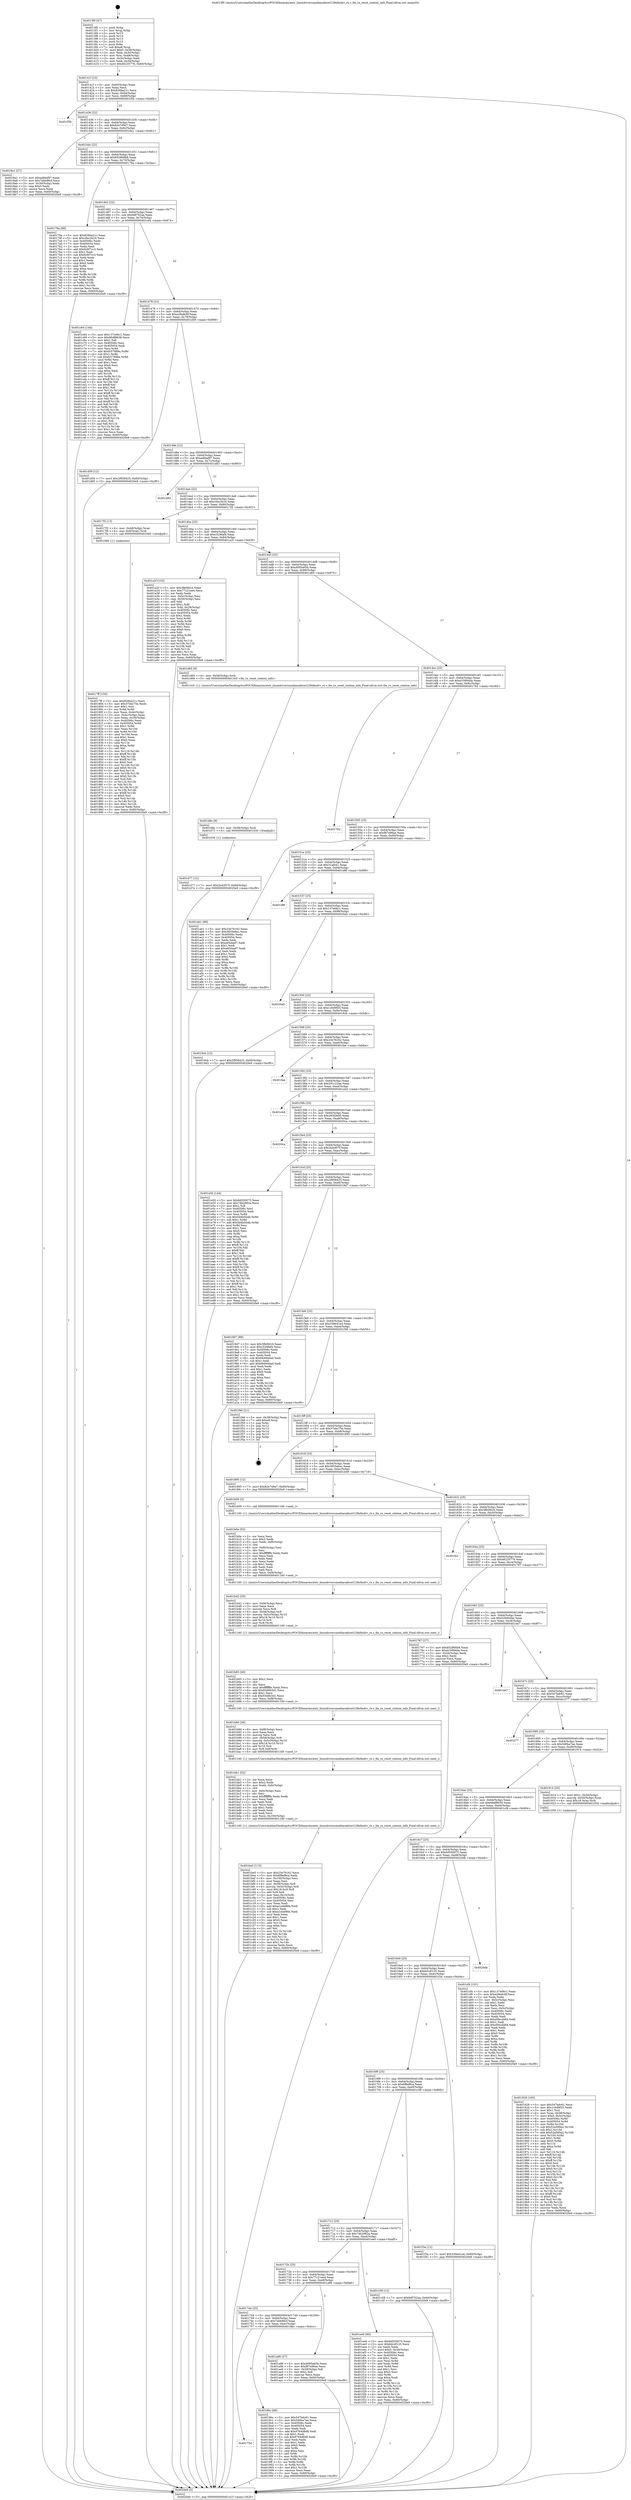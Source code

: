digraph "0x4013f0" {
  label = "0x4013f0 (/mnt/c/Users/mathe/Desktop/tcc/POCII/binaries/extr_linuxdriversmediaradiowl128xfmdrv_rx.c_fm_rx_reset_station_info_Final-ollvm.out::main(0))"
  labelloc = "t"
  node[shape=record]

  Entry [label="",width=0.3,height=0.3,shape=circle,fillcolor=black,style=filled]
  "0x40141f" [label="{
     0x40141f [23]\l
     | [instrs]\l
     &nbsp;&nbsp;0x40141f \<+3\>: mov -0x60(%rbp),%eax\l
     &nbsp;&nbsp;0x401422 \<+2\>: mov %eax,%ecx\l
     &nbsp;&nbsp;0x401424 \<+6\>: sub $0x826ba21c,%ecx\l
     &nbsp;&nbsp;0x40142a \<+3\>: mov %eax,-0x64(%rbp)\l
     &nbsp;&nbsp;0x40142d \<+3\>: mov %ecx,-0x68(%rbp)\l
     &nbsp;&nbsp;0x401430 \<+6\>: je 0000000000401f5b \<main+0xb6b\>\l
  }"]
  "0x401f5b" [label="{
     0x401f5b\l
  }", style=dashed]
  "0x401436" [label="{
     0x401436 [22]\l
     | [instrs]\l
     &nbsp;&nbsp;0x401436 \<+5\>: jmp 000000000040143b \<main+0x4b\>\l
     &nbsp;&nbsp;0x40143b \<+3\>: mov -0x64(%rbp),%eax\l
     &nbsp;&nbsp;0x40143e \<+5\>: sub $0x82e749a7,%eax\l
     &nbsp;&nbsp;0x401443 \<+3\>: mov %eax,-0x6c(%rbp)\l
     &nbsp;&nbsp;0x401446 \<+6\>: je 00000000004018a1 \<main+0x4b1\>\l
  }"]
  Exit [label="",width=0.3,height=0.3,shape=circle,fillcolor=black,style=filled,peripheries=2]
  "0x4018a1" [label="{
     0x4018a1 [27]\l
     | [instrs]\l
     &nbsp;&nbsp;0x4018a1 \<+5\>: mov $0xadfdaf97,%eax\l
     &nbsp;&nbsp;0x4018a6 \<+5\>: mov $0x7abb96cf,%ecx\l
     &nbsp;&nbsp;0x4018ab \<+3\>: mov -0x30(%rbp),%edx\l
     &nbsp;&nbsp;0x4018ae \<+3\>: cmp $0x0,%edx\l
     &nbsp;&nbsp;0x4018b1 \<+3\>: cmove %ecx,%eax\l
     &nbsp;&nbsp;0x4018b4 \<+3\>: mov %eax,-0x60(%rbp)\l
     &nbsp;&nbsp;0x4018b7 \<+5\>: jmp 00000000004020e9 \<main+0xcf9\>\l
  }"]
  "0x40144c" [label="{
     0x40144c [22]\l
     | [instrs]\l
     &nbsp;&nbsp;0x40144c \<+5\>: jmp 0000000000401451 \<main+0x61\>\l
     &nbsp;&nbsp;0x401451 \<+3\>: mov -0x64(%rbp),%eax\l
     &nbsp;&nbsp;0x401454 \<+5\>: sub $0x852866b8,%eax\l
     &nbsp;&nbsp;0x401459 \<+3\>: mov %eax,-0x70(%rbp)\l
     &nbsp;&nbsp;0x40145c \<+6\>: je 000000000040179a \<main+0x3aa\>\l
  }"]
  "0x401d77" [label="{
     0x401d77 [12]\l
     | [instrs]\l
     &nbsp;&nbsp;0x401d77 \<+7\>: movl $0x2b4cf57f,-0x60(%rbp)\l
     &nbsp;&nbsp;0x401d7e \<+5\>: jmp 00000000004020e9 \<main+0xcf9\>\l
  }"]
  "0x40179a" [label="{
     0x40179a [88]\l
     | [instrs]\l
     &nbsp;&nbsp;0x40179a \<+5\>: mov $0x826ba21c,%eax\l
     &nbsp;&nbsp;0x40179f \<+5\>: mov $0xc0ec2b16,%ecx\l
     &nbsp;&nbsp;0x4017a4 \<+7\>: mov 0x40506c,%edx\l
     &nbsp;&nbsp;0x4017ab \<+7\>: mov 0x405054,%esi\l
     &nbsp;&nbsp;0x4017b2 \<+2\>: mov %edx,%edi\l
     &nbsp;&nbsp;0x4017b4 \<+6\>: add $0x6c6f7cc3,%edi\l
     &nbsp;&nbsp;0x4017ba \<+3\>: sub $0x1,%edi\l
     &nbsp;&nbsp;0x4017bd \<+6\>: sub $0x6c6f7cc3,%edi\l
     &nbsp;&nbsp;0x4017c3 \<+3\>: imul %edi,%edx\l
     &nbsp;&nbsp;0x4017c6 \<+3\>: and $0x1,%edx\l
     &nbsp;&nbsp;0x4017c9 \<+3\>: cmp $0x0,%edx\l
     &nbsp;&nbsp;0x4017cc \<+4\>: sete %r8b\l
     &nbsp;&nbsp;0x4017d0 \<+3\>: cmp $0xa,%esi\l
     &nbsp;&nbsp;0x4017d3 \<+4\>: setl %r9b\l
     &nbsp;&nbsp;0x4017d7 \<+3\>: mov %r8b,%r10b\l
     &nbsp;&nbsp;0x4017da \<+3\>: and %r9b,%r10b\l
     &nbsp;&nbsp;0x4017dd \<+3\>: xor %r9b,%r8b\l
     &nbsp;&nbsp;0x4017e0 \<+3\>: or %r8b,%r10b\l
     &nbsp;&nbsp;0x4017e3 \<+4\>: test $0x1,%r10b\l
     &nbsp;&nbsp;0x4017e7 \<+3\>: cmovne %ecx,%eax\l
     &nbsp;&nbsp;0x4017ea \<+3\>: mov %eax,-0x60(%rbp)\l
     &nbsp;&nbsp;0x4017ed \<+5\>: jmp 00000000004020e9 \<main+0xcf9\>\l
  }"]
  "0x401462" [label="{
     0x401462 [22]\l
     | [instrs]\l
     &nbsp;&nbsp;0x401462 \<+5\>: jmp 0000000000401467 \<main+0x77\>\l
     &nbsp;&nbsp;0x401467 \<+3\>: mov -0x64(%rbp),%eax\l
     &nbsp;&nbsp;0x40146a \<+5\>: sub $0x9df702aa,%eax\l
     &nbsp;&nbsp;0x40146f \<+3\>: mov %eax,-0x74(%rbp)\l
     &nbsp;&nbsp;0x401472 \<+6\>: je 0000000000401c64 \<main+0x874\>\l
  }"]
  "0x401d6e" [label="{
     0x401d6e [9]\l
     | [instrs]\l
     &nbsp;&nbsp;0x401d6e \<+4\>: mov -0x58(%rbp),%rdi\l
     &nbsp;&nbsp;0x401d72 \<+5\>: call 0000000000401030 \<free@plt\>\l
     | [calls]\l
     &nbsp;&nbsp;0x401030 \{1\} (unknown)\l
  }"]
  "0x401c64" [label="{
     0x401c64 [144]\l
     | [instrs]\l
     &nbsp;&nbsp;0x401c64 \<+5\>: mov $0x137e06c1,%eax\l
     &nbsp;&nbsp;0x401c69 \<+5\>: mov $0x66df8638,%ecx\l
     &nbsp;&nbsp;0x401c6e \<+2\>: mov $0x1,%dl\l
     &nbsp;&nbsp;0x401c70 \<+7\>: mov 0x40506c,%esi\l
     &nbsp;&nbsp;0x401c77 \<+7\>: mov 0x405054,%edi\l
     &nbsp;&nbsp;0x401c7e \<+3\>: mov %esi,%r8d\l
     &nbsp;&nbsp;0x401c81 \<+7\>: add $0xfc57889a,%r8d\l
     &nbsp;&nbsp;0x401c88 \<+4\>: sub $0x1,%r8d\l
     &nbsp;&nbsp;0x401c8c \<+7\>: sub $0xfc57889a,%r8d\l
     &nbsp;&nbsp;0x401c93 \<+4\>: imul %r8d,%esi\l
     &nbsp;&nbsp;0x401c97 \<+3\>: and $0x1,%esi\l
     &nbsp;&nbsp;0x401c9a \<+3\>: cmp $0x0,%esi\l
     &nbsp;&nbsp;0x401c9d \<+4\>: sete %r9b\l
     &nbsp;&nbsp;0x401ca1 \<+3\>: cmp $0xa,%edi\l
     &nbsp;&nbsp;0x401ca4 \<+4\>: setl %r10b\l
     &nbsp;&nbsp;0x401ca8 \<+3\>: mov %r9b,%r11b\l
     &nbsp;&nbsp;0x401cab \<+4\>: xor $0xff,%r11b\l
     &nbsp;&nbsp;0x401caf \<+3\>: mov %r10b,%bl\l
     &nbsp;&nbsp;0x401cb2 \<+3\>: xor $0xff,%bl\l
     &nbsp;&nbsp;0x401cb5 \<+3\>: xor $0x1,%dl\l
     &nbsp;&nbsp;0x401cb8 \<+3\>: mov %r11b,%r14b\l
     &nbsp;&nbsp;0x401cbb \<+4\>: and $0xff,%r14b\l
     &nbsp;&nbsp;0x401cbf \<+3\>: and %dl,%r9b\l
     &nbsp;&nbsp;0x401cc2 \<+3\>: mov %bl,%r15b\l
     &nbsp;&nbsp;0x401cc5 \<+4\>: and $0xff,%r15b\l
     &nbsp;&nbsp;0x401cc9 \<+3\>: and %dl,%r10b\l
     &nbsp;&nbsp;0x401ccc \<+3\>: or %r9b,%r14b\l
     &nbsp;&nbsp;0x401ccf \<+3\>: or %r10b,%r15b\l
     &nbsp;&nbsp;0x401cd2 \<+3\>: xor %r15b,%r14b\l
     &nbsp;&nbsp;0x401cd5 \<+3\>: or %bl,%r11b\l
     &nbsp;&nbsp;0x401cd8 \<+4\>: xor $0xff,%r11b\l
     &nbsp;&nbsp;0x401cdc \<+3\>: or $0x1,%dl\l
     &nbsp;&nbsp;0x401cdf \<+3\>: and %dl,%r11b\l
     &nbsp;&nbsp;0x401ce2 \<+3\>: or %r11b,%r14b\l
     &nbsp;&nbsp;0x401ce5 \<+4\>: test $0x1,%r14b\l
     &nbsp;&nbsp;0x401ce9 \<+3\>: cmovne %ecx,%eax\l
     &nbsp;&nbsp;0x401cec \<+3\>: mov %eax,-0x60(%rbp)\l
     &nbsp;&nbsp;0x401cef \<+5\>: jmp 00000000004020e9 \<main+0xcf9\>\l
  }"]
  "0x401478" [label="{
     0x401478 [22]\l
     | [instrs]\l
     &nbsp;&nbsp;0x401478 \<+5\>: jmp 000000000040147d \<main+0x8d\>\l
     &nbsp;&nbsp;0x40147d \<+3\>: mov -0x64(%rbp),%eax\l
     &nbsp;&nbsp;0x401480 \<+5\>: sub $0xa28a8c6f,%eax\l
     &nbsp;&nbsp;0x401485 \<+3\>: mov %eax,-0x78(%rbp)\l
     &nbsp;&nbsp;0x401488 \<+6\>: je 0000000000401d59 \<main+0x969\>\l
  }"]
  "0x401be5" [label="{
     0x401be5 [115]\l
     | [instrs]\l
     &nbsp;&nbsp;0x401be5 \<+5\>: mov $0x23e76162,%ecx\l
     &nbsp;&nbsp;0x401bea \<+5\>: mov $0x6f8ef8ca,%edx\l
     &nbsp;&nbsp;0x401bef \<+6\>: mov -0x100(%rbp),%esi\l
     &nbsp;&nbsp;0x401bf5 \<+3\>: imul %eax,%esi\l
     &nbsp;&nbsp;0x401bf8 \<+4\>: mov -0x58(%rbp),%r8\l
     &nbsp;&nbsp;0x401bfc \<+4\>: movslq -0x5c(%rbp),%r9\l
     &nbsp;&nbsp;0x401c00 \<+4\>: imul $0x18,%r9,%r9\l
     &nbsp;&nbsp;0x401c04 \<+3\>: add %r9,%r8\l
     &nbsp;&nbsp;0x401c07 \<+4\>: mov %esi,0x10(%r8)\l
     &nbsp;&nbsp;0x401c0b \<+7\>: mov 0x40506c,%eax\l
     &nbsp;&nbsp;0x401c12 \<+7\>: mov 0x405054,%esi\l
     &nbsp;&nbsp;0x401c19 \<+2\>: mov %eax,%edi\l
     &nbsp;&nbsp;0x401c1b \<+6\>: add $0xe1edd86b,%edi\l
     &nbsp;&nbsp;0x401c21 \<+3\>: sub $0x1,%edi\l
     &nbsp;&nbsp;0x401c24 \<+6\>: sub $0xe1edd86b,%edi\l
     &nbsp;&nbsp;0x401c2a \<+3\>: imul %edi,%eax\l
     &nbsp;&nbsp;0x401c2d \<+3\>: and $0x1,%eax\l
     &nbsp;&nbsp;0x401c30 \<+3\>: cmp $0x0,%eax\l
     &nbsp;&nbsp;0x401c33 \<+4\>: sete %r11b\l
     &nbsp;&nbsp;0x401c37 \<+3\>: cmp $0xa,%esi\l
     &nbsp;&nbsp;0x401c3a \<+3\>: setl %bl\l
     &nbsp;&nbsp;0x401c3d \<+3\>: mov %r11b,%r14b\l
     &nbsp;&nbsp;0x401c40 \<+3\>: and %bl,%r14b\l
     &nbsp;&nbsp;0x401c43 \<+3\>: xor %bl,%r11b\l
     &nbsp;&nbsp;0x401c46 \<+3\>: or %r11b,%r14b\l
     &nbsp;&nbsp;0x401c49 \<+4\>: test $0x1,%r14b\l
     &nbsp;&nbsp;0x401c4d \<+3\>: cmovne %edx,%ecx\l
     &nbsp;&nbsp;0x401c50 \<+3\>: mov %ecx,-0x60(%rbp)\l
     &nbsp;&nbsp;0x401c53 \<+5\>: jmp 00000000004020e9 \<main+0xcf9\>\l
  }"]
  "0x401d59" [label="{
     0x401d59 [12]\l
     | [instrs]\l
     &nbsp;&nbsp;0x401d59 \<+7\>: movl $0x2f958425,-0x60(%rbp)\l
     &nbsp;&nbsp;0x401d60 \<+5\>: jmp 00000000004020e9 \<main+0xcf9\>\l
  }"]
  "0x40148e" [label="{
     0x40148e [22]\l
     | [instrs]\l
     &nbsp;&nbsp;0x40148e \<+5\>: jmp 0000000000401493 \<main+0xa3\>\l
     &nbsp;&nbsp;0x401493 \<+3\>: mov -0x64(%rbp),%eax\l
     &nbsp;&nbsp;0x401496 \<+5\>: sub $0xadfdaf97,%eax\l
     &nbsp;&nbsp;0x40149b \<+3\>: mov %eax,-0x7c(%rbp)\l
     &nbsp;&nbsp;0x40149e \<+6\>: je 0000000000401d83 \<main+0x993\>\l
  }"]
  "0x401bb1" [label="{
     0x401bb1 [52]\l
     | [instrs]\l
     &nbsp;&nbsp;0x401bb1 \<+2\>: xor %ecx,%ecx\l
     &nbsp;&nbsp;0x401bb3 \<+5\>: mov $0x2,%edx\l
     &nbsp;&nbsp;0x401bb8 \<+6\>: mov %edx,-0xfc(%rbp)\l
     &nbsp;&nbsp;0x401bbe \<+1\>: cltd\l
     &nbsp;&nbsp;0x401bbf \<+6\>: mov -0xfc(%rbp),%esi\l
     &nbsp;&nbsp;0x401bc5 \<+2\>: idiv %esi\l
     &nbsp;&nbsp;0x401bc7 \<+6\>: imul $0xfffffffe,%edx,%edx\l
     &nbsp;&nbsp;0x401bcd \<+2\>: mov %ecx,%edi\l
     &nbsp;&nbsp;0x401bcf \<+2\>: sub %edx,%edi\l
     &nbsp;&nbsp;0x401bd1 \<+2\>: mov %ecx,%edx\l
     &nbsp;&nbsp;0x401bd3 \<+3\>: sub $0x1,%edx\l
     &nbsp;&nbsp;0x401bd6 \<+2\>: add %edx,%edi\l
     &nbsp;&nbsp;0x401bd8 \<+2\>: sub %edi,%ecx\l
     &nbsp;&nbsp;0x401bda \<+6\>: mov %ecx,-0x100(%rbp)\l
     &nbsp;&nbsp;0x401be0 \<+5\>: call 0000000000401160 \<next_i\>\l
     | [calls]\l
     &nbsp;&nbsp;0x401160 \{1\} (/mnt/c/Users/mathe/Desktop/tcc/POCII/binaries/extr_linuxdriversmediaradiowl128xfmdrv_rx.c_fm_rx_reset_station_info_Final-ollvm.out::next_i)\l
  }"]
  "0x401d83" [label="{
     0x401d83\l
  }", style=dashed]
  "0x4014a4" [label="{
     0x4014a4 [22]\l
     | [instrs]\l
     &nbsp;&nbsp;0x4014a4 \<+5\>: jmp 00000000004014a9 \<main+0xb9\>\l
     &nbsp;&nbsp;0x4014a9 \<+3\>: mov -0x64(%rbp),%eax\l
     &nbsp;&nbsp;0x4014ac \<+5\>: sub $0xc0ec2b16,%eax\l
     &nbsp;&nbsp;0x4014b1 \<+3\>: mov %eax,-0x80(%rbp)\l
     &nbsp;&nbsp;0x4014b4 \<+6\>: je 00000000004017f2 \<main+0x402\>\l
  }"]
  "0x401b8d" [label="{
     0x401b8d [36]\l
     | [instrs]\l
     &nbsp;&nbsp;0x401b8d \<+6\>: mov -0xf8(%rbp),%ecx\l
     &nbsp;&nbsp;0x401b93 \<+3\>: imul %eax,%ecx\l
     &nbsp;&nbsp;0x401b96 \<+3\>: movslq %ecx,%r8\l
     &nbsp;&nbsp;0x401b99 \<+4\>: mov -0x58(%rbp),%r9\l
     &nbsp;&nbsp;0x401b9d \<+4\>: movslq -0x5c(%rbp),%r10\l
     &nbsp;&nbsp;0x401ba1 \<+4\>: imul $0x18,%r10,%r10\l
     &nbsp;&nbsp;0x401ba5 \<+3\>: add %r10,%r9\l
     &nbsp;&nbsp;0x401ba8 \<+4\>: mov %r8,0x8(%r9)\l
     &nbsp;&nbsp;0x401bac \<+5\>: call 0000000000401160 \<next_i\>\l
     | [calls]\l
     &nbsp;&nbsp;0x401160 \{1\} (/mnt/c/Users/mathe/Desktop/tcc/POCII/binaries/extr_linuxdriversmediaradiowl128xfmdrv_rx.c_fm_rx_reset_station_info_Final-ollvm.out::next_i)\l
  }"]
  "0x4017f2" [label="{
     0x4017f2 [13]\l
     | [instrs]\l
     &nbsp;&nbsp;0x4017f2 \<+4\>: mov -0x48(%rbp),%rax\l
     &nbsp;&nbsp;0x4017f6 \<+4\>: mov 0x8(%rax),%rdi\l
     &nbsp;&nbsp;0x4017fa \<+5\>: call 0000000000401060 \<atoi@plt\>\l
     | [calls]\l
     &nbsp;&nbsp;0x401060 \{1\} (unknown)\l
  }"]
  "0x4014ba" [label="{
     0x4014ba [25]\l
     | [instrs]\l
     &nbsp;&nbsp;0x4014ba \<+5\>: jmp 00000000004014bf \<main+0xcf\>\l
     &nbsp;&nbsp;0x4014bf \<+3\>: mov -0x64(%rbp),%eax\l
     &nbsp;&nbsp;0x4014c2 \<+5\>: sub $0xc529faf4,%eax\l
     &nbsp;&nbsp;0x4014c7 \<+6\>: mov %eax,-0x84(%rbp)\l
     &nbsp;&nbsp;0x4014cd \<+6\>: je 0000000000401a2f \<main+0x63f\>\l
  }"]
  "0x401b65" [label="{
     0x401b65 [40]\l
     | [instrs]\l
     &nbsp;&nbsp;0x401b65 \<+5\>: mov $0x2,%ecx\l
     &nbsp;&nbsp;0x401b6a \<+1\>: cltd\l
     &nbsp;&nbsp;0x401b6b \<+2\>: idiv %ecx\l
     &nbsp;&nbsp;0x401b6d \<+6\>: imul $0xfffffffe,%edx,%ecx\l
     &nbsp;&nbsp;0x401b73 \<+6\>: add $0x93d0b3d1,%ecx\l
     &nbsp;&nbsp;0x401b79 \<+3\>: add $0x1,%ecx\l
     &nbsp;&nbsp;0x401b7c \<+6\>: sub $0x93d0b3d1,%ecx\l
     &nbsp;&nbsp;0x401b82 \<+6\>: mov %ecx,-0xf8(%rbp)\l
     &nbsp;&nbsp;0x401b88 \<+5\>: call 0000000000401160 \<next_i\>\l
     | [calls]\l
     &nbsp;&nbsp;0x401160 \{1\} (/mnt/c/Users/mathe/Desktop/tcc/POCII/binaries/extr_linuxdriversmediaradiowl128xfmdrv_rx.c_fm_rx_reset_station_info_Final-ollvm.out::next_i)\l
  }"]
  "0x401a2f" [label="{
     0x401a2f [103]\l
     | [instrs]\l
     &nbsp;&nbsp;0x401a2f \<+5\>: mov $0x3fb0fd16,%eax\l
     &nbsp;&nbsp;0x401a34 \<+5\>: mov $0x77c21ee4,%ecx\l
     &nbsp;&nbsp;0x401a39 \<+2\>: xor %edx,%edx\l
     &nbsp;&nbsp;0x401a3b \<+3\>: mov -0x5c(%rbp),%esi\l
     &nbsp;&nbsp;0x401a3e \<+3\>: cmp -0x50(%rbp),%esi\l
     &nbsp;&nbsp;0x401a41 \<+4\>: setl %dil\l
     &nbsp;&nbsp;0x401a45 \<+4\>: and $0x1,%dil\l
     &nbsp;&nbsp;0x401a49 \<+4\>: mov %dil,-0x29(%rbp)\l
     &nbsp;&nbsp;0x401a4d \<+7\>: mov 0x40506c,%esi\l
     &nbsp;&nbsp;0x401a54 \<+8\>: mov 0x405054,%r8d\l
     &nbsp;&nbsp;0x401a5c \<+3\>: sub $0x1,%edx\l
     &nbsp;&nbsp;0x401a5f \<+3\>: mov %esi,%r9d\l
     &nbsp;&nbsp;0x401a62 \<+3\>: add %edx,%r9d\l
     &nbsp;&nbsp;0x401a65 \<+4\>: imul %r9d,%esi\l
     &nbsp;&nbsp;0x401a69 \<+3\>: and $0x1,%esi\l
     &nbsp;&nbsp;0x401a6c \<+3\>: cmp $0x0,%esi\l
     &nbsp;&nbsp;0x401a6f \<+4\>: sete %dil\l
     &nbsp;&nbsp;0x401a73 \<+4\>: cmp $0xa,%r8d\l
     &nbsp;&nbsp;0x401a77 \<+4\>: setl %r10b\l
     &nbsp;&nbsp;0x401a7b \<+3\>: mov %dil,%r11b\l
     &nbsp;&nbsp;0x401a7e \<+3\>: and %r10b,%r11b\l
     &nbsp;&nbsp;0x401a81 \<+3\>: xor %r10b,%dil\l
     &nbsp;&nbsp;0x401a84 \<+3\>: or %dil,%r11b\l
     &nbsp;&nbsp;0x401a87 \<+4\>: test $0x1,%r11b\l
     &nbsp;&nbsp;0x401a8b \<+3\>: cmovne %ecx,%eax\l
     &nbsp;&nbsp;0x401a8e \<+3\>: mov %eax,-0x60(%rbp)\l
     &nbsp;&nbsp;0x401a91 \<+5\>: jmp 00000000004020e9 \<main+0xcf9\>\l
  }"]
  "0x4014d3" [label="{
     0x4014d3 [25]\l
     | [instrs]\l
     &nbsp;&nbsp;0x4014d3 \<+5\>: jmp 00000000004014d8 \<main+0xe8\>\l
     &nbsp;&nbsp;0x4014d8 \<+3\>: mov -0x64(%rbp),%eax\l
     &nbsp;&nbsp;0x4014db \<+5\>: sub $0xd095a65b,%eax\l
     &nbsp;&nbsp;0x4014e0 \<+6\>: mov %eax,-0x88(%rbp)\l
     &nbsp;&nbsp;0x4014e6 \<+6\>: je 0000000000401d65 \<main+0x975\>\l
  }"]
  "0x401b42" [label="{
     0x401b42 [35]\l
     | [instrs]\l
     &nbsp;&nbsp;0x401b42 \<+6\>: mov -0xf4(%rbp),%ecx\l
     &nbsp;&nbsp;0x401b48 \<+3\>: imul %eax,%ecx\l
     &nbsp;&nbsp;0x401b4b \<+3\>: movslq %ecx,%r8\l
     &nbsp;&nbsp;0x401b4e \<+4\>: mov -0x58(%rbp),%r9\l
     &nbsp;&nbsp;0x401b52 \<+4\>: movslq -0x5c(%rbp),%r10\l
     &nbsp;&nbsp;0x401b56 \<+4\>: imul $0x18,%r10,%r10\l
     &nbsp;&nbsp;0x401b5a \<+3\>: add %r10,%r9\l
     &nbsp;&nbsp;0x401b5d \<+3\>: mov %r8,(%r9)\l
     &nbsp;&nbsp;0x401b60 \<+5\>: call 0000000000401160 \<next_i\>\l
     | [calls]\l
     &nbsp;&nbsp;0x401160 \{1\} (/mnt/c/Users/mathe/Desktop/tcc/POCII/binaries/extr_linuxdriversmediaradiowl128xfmdrv_rx.c_fm_rx_reset_station_info_Final-ollvm.out::next_i)\l
  }"]
  "0x401d65" [label="{
     0x401d65 [9]\l
     | [instrs]\l
     &nbsp;&nbsp;0x401d65 \<+4\>: mov -0x58(%rbp),%rdi\l
     &nbsp;&nbsp;0x401d69 \<+5\>: call 00000000004013c0 \<fm_rx_reset_station_info\>\l
     | [calls]\l
     &nbsp;&nbsp;0x4013c0 \{1\} (/mnt/c/Users/mathe/Desktop/tcc/POCII/binaries/extr_linuxdriversmediaradiowl128xfmdrv_rx.c_fm_rx_reset_station_info_Final-ollvm.out::fm_rx_reset_station_info)\l
  }"]
  "0x4014ec" [label="{
     0x4014ec [25]\l
     | [instrs]\l
     &nbsp;&nbsp;0x4014ec \<+5\>: jmp 00000000004014f1 \<main+0x101\>\l
     &nbsp;&nbsp;0x4014f1 \<+3\>: mov -0x64(%rbp),%eax\l
     &nbsp;&nbsp;0x4014f4 \<+5\>: sub $0xd10994de,%eax\l
     &nbsp;&nbsp;0x4014f9 \<+6\>: mov %eax,-0x8c(%rbp)\l
     &nbsp;&nbsp;0x4014ff \<+6\>: je 0000000000401782 \<main+0x392\>\l
  }"]
  "0x401b0e" [label="{
     0x401b0e [52]\l
     | [instrs]\l
     &nbsp;&nbsp;0x401b0e \<+2\>: xor %ecx,%ecx\l
     &nbsp;&nbsp;0x401b10 \<+5\>: mov $0x2,%edx\l
     &nbsp;&nbsp;0x401b15 \<+6\>: mov %edx,-0xf0(%rbp)\l
     &nbsp;&nbsp;0x401b1b \<+1\>: cltd\l
     &nbsp;&nbsp;0x401b1c \<+6\>: mov -0xf0(%rbp),%esi\l
     &nbsp;&nbsp;0x401b22 \<+2\>: idiv %esi\l
     &nbsp;&nbsp;0x401b24 \<+6\>: imul $0xfffffffe,%edx,%edx\l
     &nbsp;&nbsp;0x401b2a \<+2\>: mov %ecx,%edi\l
     &nbsp;&nbsp;0x401b2c \<+2\>: sub %edx,%edi\l
     &nbsp;&nbsp;0x401b2e \<+2\>: mov %ecx,%edx\l
     &nbsp;&nbsp;0x401b30 \<+3\>: sub $0x1,%edx\l
     &nbsp;&nbsp;0x401b33 \<+2\>: add %edx,%edi\l
     &nbsp;&nbsp;0x401b35 \<+2\>: sub %edi,%ecx\l
     &nbsp;&nbsp;0x401b37 \<+6\>: mov %ecx,-0xf4(%rbp)\l
     &nbsp;&nbsp;0x401b3d \<+5\>: call 0000000000401160 \<next_i\>\l
     | [calls]\l
     &nbsp;&nbsp;0x401160 \{1\} (/mnt/c/Users/mathe/Desktop/tcc/POCII/binaries/extr_linuxdriversmediaradiowl128xfmdrv_rx.c_fm_rx_reset_station_info_Final-ollvm.out::next_i)\l
  }"]
  "0x401782" [label="{
     0x401782\l
  }", style=dashed]
  "0x401505" [label="{
     0x401505 [25]\l
     | [instrs]\l
     &nbsp;&nbsp;0x401505 \<+5\>: jmp 000000000040150a \<main+0x11a\>\l
     &nbsp;&nbsp;0x40150a \<+3\>: mov -0x64(%rbp),%eax\l
     &nbsp;&nbsp;0x40150d \<+5\>: sub $0xf87e96ae,%eax\l
     &nbsp;&nbsp;0x401512 \<+6\>: mov %eax,-0x90(%rbp)\l
     &nbsp;&nbsp;0x401518 \<+6\>: je 0000000000401ab1 \<main+0x6c1\>\l
  }"]
  "0x401928" [label="{
     0x401928 [163]\l
     | [instrs]\l
     &nbsp;&nbsp;0x401928 \<+5\>: mov $0x547bdc61,%ecx\l
     &nbsp;&nbsp;0x40192d \<+5\>: mov $0x1c0d9f25,%edx\l
     &nbsp;&nbsp;0x401932 \<+3\>: mov $0x1,%sil\l
     &nbsp;&nbsp;0x401935 \<+4\>: mov %rax,-0x58(%rbp)\l
     &nbsp;&nbsp;0x401939 \<+7\>: movl $0x0,-0x5c(%rbp)\l
     &nbsp;&nbsp;0x401940 \<+8\>: mov 0x40506c,%r8d\l
     &nbsp;&nbsp;0x401948 \<+8\>: mov 0x405054,%r9d\l
     &nbsp;&nbsp;0x401950 \<+3\>: mov %r8d,%r10d\l
     &nbsp;&nbsp;0x401953 \<+7\>: sub $0x52a589a2,%r10d\l
     &nbsp;&nbsp;0x40195a \<+4\>: sub $0x1,%r10d\l
     &nbsp;&nbsp;0x40195e \<+7\>: add $0x52a589a2,%r10d\l
     &nbsp;&nbsp;0x401965 \<+4\>: imul %r10d,%r8d\l
     &nbsp;&nbsp;0x401969 \<+4\>: and $0x1,%r8d\l
     &nbsp;&nbsp;0x40196d \<+4\>: cmp $0x0,%r8d\l
     &nbsp;&nbsp;0x401971 \<+4\>: sete %r11b\l
     &nbsp;&nbsp;0x401975 \<+4\>: cmp $0xa,%r9d\l
     &nbsp;&nbsp;0x401979 \<+3\>: setl %bl\l
     &nbsp;&nbsp;0x40197c \<+3\>: mov %r11b,%r14b\l
     &nbsp;&nbsp;0x40197f \<+4\>: xor $0xff,%r14b\l
     &nbsp;&nbsp;0x401983 \<+3\>: mov %bl,%r15b\l
     &nbsp;&nbsp;0x401986 \<+4\>: xor $0xff,%r15b\l
     &nbsp;&nbsp;0x40198a \<+4\>: xor $0x0,%sil\l
     &nbsp;&nbsp;0x40198e \<+3\>: mov %r14b,%r12b\l
     &nbsp;&nbsp;0x401991 \<+4\>: and $0x0,%r12b\l
     &nbsp;&nbsp;0x401995 \<+3\>: and %sil,%r11b\l
     &nbsp;&nbsp;0x401998 \<+3\>: mov %r15b,%r13b\l
     &nbsp;&nbsp;0x40199b \<+4\>: and $0x0,%r13b\l
     &nbsp;&nbsp;0x40199f \<+3\>: and %sil,%bl\l
     &nbsp;&nbsp;0x4019a2 \<+3\>: or %r11b,%r12b\l
     &nbsp;&nbsp;0x4019a5 \<+3\>: or %bl,%r13b\l
     &nbsp;&nbsp;0x4019a8 \<+3\>: xor %r13b,%r12b\l
     &nbsp;&nbsp;0x4019ab \<+3\>: or %r15b,%r14b\l
     &nbsp;&nbsp;0x4019ae \<+4\>: xor $0xff,%r14b\l
     &nbsp;&nbsp;0x4019b2 \<+4\>: or $0x0,%sil\l
     &nbsp;&nbsp;0x4019b6 \<+3\>: and %sil,%r14b\l
     &nbsp;&nbsp;0x4019b9 \<+3\>: or %r14b,%r12b\l
     &nbsp;&nbsp;0x4019bc \<+4\>: test $0x1,%r12b\l
     &nbsp;&nbsp;0x4019c0 \<+3\>: cmovne %edx,%ecx\l
     &nbsp;&nbsp;0x4019c3 \<+3\>: mov %ecx,-0x60(%rbp)\l
     &nbsp;&nbsp;0x4019c6 \<+5\>: jmp 00000000004020e9 \<main+0xcf9\>\l
  }"]
  "0x401ab1" [label="{
     0x401ab1 [88]\l
     | [instrs]\l
     &nbsp;&nbsp;0x401ab1 \<+5\>: mov $0x23e76162,%eax\l
     &nbsp;&nbsp;0x401ab6 \<+5\>: mov $0x3855e6ec,%ecx\l
     &nbsp;&nbsp;0x401abb \<+7\>: mov 0x40506c,%edx\l
     &nbsp;&nbsp;0x401ac2 \<+7\>: mov 0x405054,%esi\l
     &nbsp;&nbsp;0x401ac9 \<+2\>: mov %edx,%edi\l
     &nbsp;&nbsp;0x401acb \<+6\>: sub $0xe65daef7,%edi\l
     &nbsp;&nbsp;0x401ad1 \<+3\>: sub $0x1,%edi\l
     &nbsp;&nbsp;0x401ad4 \<+6\>: add $0xe65daef7,%edi\l
     &nbsp;&nbsp;0x401ada \<+3\>: imul %edi,%edx\l
     &nbsp;&nbsp;0x401add \<+3\>: and $0x1,%edx\l
     &nbsp;&nbsp;0x401ae0 \<+3\>: cmp $0x0,%edx\l
     &nbsp;&nbsp;0x401ae3 \<+4\>: sete %r8b\l
     &nbsp;&nbsp;0x401ae7 \<+3\>: cmp $0xa,%esi\l
     &nbsp;&nbsp;0x401aea \<+4\>: setl %r9b\l
     &nbsp;&nbsp;0x401aee \<+3\>: mov %r8b,%r10b\l
     &nbsp;&nbsp;0x401af1 \<+3\>: and %r9b,%r10b\l
     &nbsp;&nbsp;0x401af4 \<+3\>: xor %r9b,%r8b\l
     &nbsp;&nbsp;0x401af7 \<+3\>: or %r8b,%r10b\l
     &nbsp;&nbsp;0x401afa \<+4\>: test $0x1,%r10b\l
     &nbsp;&nbsp;0x401afe \<+3\>: cmovne %ecx,%eax\l
     &nbsp;&nbsp;0x401b01 \<+3\>: mov %eax,-0x60(%rbp)\l
     &nbsp;&nbsp;0x401b04 \<+5\>: jmp 00000000004020e9 \<main+0xcf9\>\l
  }"]
  "0x40151e" [label="{
     0x40151e [25]\l
     | [instrs]\l
     &nbsp;&nbsp;0x40151e \<+5\>: jmp 0000000000401523 \<main+0x133\>\l
     &nbsp;&nbsp;0x401523 \<+3\>: mov -0x64(%rbp),%eax\l
     &nbsp;&nbsp;0x401526 \<+5\>: sub $0x31afe41,%eax\l
     &nbsp;&nbsp;0x40152b \<+6\>: mov %eax,-0x94(%rbp)\l
     &nbsp;&nbsp;0x401531 \<+6\>: je 0000000000401d8f \<main+0x99f\>\l
  }"]
  "0x40175d" [label="{
     0x40175d\l
  }", style=dashed]
  "0x401d8f" [label="{
     0x401d8f\l
  }", style=dashed]
  "0x401537" [label="{
     0x401537 [25]\l
     | [instrs]\l
     &nbsp;&nbsp;0x401537 \<+5\>: jmp 000000000040153c \<main+0x14c\>\l
     &nbsp;&nbsp;0x40153c \<+3\>: mov -0x64(%rbp),%eax\l
     &nbsp;&nbsp;0x40153f \<+5\>: sub $0x137e06c1,%eax\l
     &nbsp;&nbsp;0x401544 \<+6\>: mov %eax,-0x98(%rbp)\l
     &nbsp;&nbsp;0x40154a \<+6\>: je 00000000004020ab \<main+0xcbb\>\l
  }"]
  "0x4018bc" [label="{
     0x4018bc [88]\l
     | [instrs]\l
     &nbsp;&nbsp;0x4018bc \<+5\>: mov $0x547bdc61,%eax\l
     &nbsp;&nbsp;0x4018c1 \<+5\>: mov $0x5d0ba7ae,%ecx\l
     &nbsp;&nbsp;0x4018c6 \<+7\>: mov 0x40506c,%edx\l
     &nbsp;&nbsp;0x4018cd \<+7\>: mov 0x405054,%esi\l
     &nbsp;&nbsp;0x4018d4 \<+2\>: mov %edx,%edi\l
     &nbsp;&nbsp;0x4018d6 \<+6\>: add $0x9764d8d8,%edi\l
     &nbsp;&nbsp;0x4018dc \<+3\>: sub $0x1,%edi\l
     &nbsp;&nbsp;0x4018df \<+6\>: sub $0x9764d8d8,%edi\l
     &nbsp;&nbsp;0x4018e5 \<+3\>: imul %edi,%edx\l
     &nbsp;&nbsp;0x4018e8 \<+3\>: and $0x1,%edx\l
     &nbsp;&nbsp;0x4018eb \<+3\>: cmp $0x0,%edx\l
     &nbsp;&nbsp;0x4018ee \<+4\>: sete %r8b\l
     &nbsp;&nbsp;0x4018f2 \<+3\>: cmp $0xa,%esi\l
     &nbsp;&nbsp;0x4018f5 \<+4\>: setl %r9b\l
     &nbsp;&nbsp;0x4018f9 \<+3\>: mov %r8b,%r10b\l
     &nbsp;&nbsp;0x4018fc \<+3\>: and %r9b,%r10b\l
     &nbsp;&nbsp;0x4018ff \<+3\>: xor %r9b,%r8b\l
     &nbsp;&nbsp;0x401902 \<+3\>: or %r8b,%r10b\l
     &nbsp;&nbsp;0x401905 \<+4\>: test $0x1,%r10b\l
     &nbsp;&nbsp;0x401909 \<+3\>: cmovne %ecx,%eax\l
     &nbsp;&nbsp;0x40190c \<+3\>: mov %eax,-0x60(%rbp)\l
     &nbsp;&nbsp;0x40190f \<+5\>: jmp 00000000004020e9 \<main+0xcf9\>\l
  }"]
  "0x4020ab" [label="{
     0x4020ab\l
  }", style=dashed]
  "0x401550" [label="{
     0x401550 [25]\l
     | [instrs]\l
     &nbsp;&nbsp;0x401550 \<+5\>: jmp 0000000000401555 \<main+0x165\>\l
     &nbsp;&nbsp;0x401555 \<+3\>: mov -0x64(%rbp),%eax\l
     &nbsp;&nbsp;0x401558 \<+5\>: sub $0x1c0d9f25,%eax\l
     &nbsp;&nbsp;0x40155d \<+6\>: mov %eax,-0x9c(%rbp)\l
     &nbsp;&nbsp;0x401563 \<+6\>: je 00000000004019cb \<main+0x5db\>\l
  }"]
  "0x401744" [label="{
     0x401744 [25]\l
     | [instrs]\l
     &nbsp;&nbsp;0x401744 \<+5\>: jmp 0000000000401749 \<main+0x359\>\l
     &nbsp;&nbsp;0x401749 \<+3\>: mov -0x64(%rbp),%eax\l
     &nbsp;&nbsp;0x40174c \<+5\>: sub $0x7abb96cf,%eax\l
     &nbsp;&nbsp;0x401751 \<+6\>: mov %eax,-0xec(%rbp)\l
     &nbsp;&nbsp;0x401757 \<+6\>: je 00000000004018bc \<main+0x4cc\>\l
  }"]
  "0x4019cb" [label="{
     0x4019cb [12]\l
     | [instrs]\l
     &nbsp;&nbsp;0x4019cb \<+7\>: movl $0x2f958425,-0x60(%rbp)\l
     &nbsp;&nbsp;0x4019d2 \<+5\>: jmp 00000000004020e9 \<main+0xcf9\>\l
  }"]
  "0x401569" [label="{
     0x401569 [25]\l
     | [instrs]\l
     &nbsp;&nbsp;0x401569 \<+5\>: jmp 000000000040156e \<main+0x17e\>\l
     &nbsp;&nbsp;0x40156e \<+3\>: mov -0x64(%rbp),%eax\l
     &nbsp;&nbsp;0x401571 \<+5\>: sub $0x23e76162,%eax\l
     &nbsp;&nbsp;0x401576 \<+6\>: mov %eax,-0xa0(%rbp)\l
     &nbsp;&nbsp;0x40157c \<+6\>: je 0000000000401fae \<main+0xbbe\>\l
  }"]
  "0x401a96" [label="{
     0x401a96 [27]\l
     | [instrs]\l
     &nbsp;&nbsp;0x401a96 \<+5\>: mov $0xd095a65b,%eax\l
     &nbsp;&nbsp;0x401a9b \<+5\>: mov $0xf87e96ae,%ecx\l
     &nbsp;&nbsp;0x401aa0 \<+3\>: mov -0x29(%rbp),%dl\l
     &nbsp;&nbsp;0x401aa3 \<+3\>: test $0x1,%dl\l
     &nbsp;&nbsp;0x401aa6 \<+3\>: cmovne %ecx,%eax\l
     &nbsp;&nbsp;0x401aa9 \<+3\>: mov %eax,-0x60(%rbp)\l
     &nbsp;&nbsp;0x401aac \<+5\>: jmp 00000000004020e9 \<main+0xcf9\>\l
  }"]
  "0x401fae" [label="{
     0x401fae\l
  }", style=dashed]
  "0x401582" [label="{
     0x401582 [25]\l
     | [instrs]\l
     &nbsp;&nbsp;0x401582 \<+5\>: jmp 0000000000401587 \<main+0x197\>\l
     &nbsp;&nbsp;0x401587 \<+3\>: mov -0x64(%rbp),%eax\l
     &nbsp;&nbsp;0x40158a \<+5\>: sub $0x291c22aa,%eax\l
     &nbsp;&nbsp;0x40158f \<+6\>: mov %eax,-0xa4(%rbp)\l
     &nbsp;&nbsp;0x401595 \<+6\>: je 0000000000401e44 \<main+0xa54\>\l
  }"]
  "0x40172b" [label="{
     0x40172b [25]\l
     | [instrs]\l
     &nbsp;&nbsp;0x40172b \<+5\>: jmp 0000000000401730 \<main+0x340\>\l
     &nbsp;&nbsp;0x401730 \<+3\>: mov -0x64(%rbp),%eax\l
     &nbsp;&nbsp;0x401733 \<+5\>: sub $0x77c21ee4,%eax\l
     &nbsp;&nbsp;0x401738 \<+6\>: mov %eax,-0xe8(%rbp)\l
     &nbsp;&nbsp;0x40173e \<+6\>: je 0000000000401a96 \<main+0x6a6\>\l
  }"]
  "0x401e44" [label="{
     0x401e44\l
  }", style=dashed]
  "0x40159b" [label="{
     0x40159b [25]\l
     | [instrs]\l
     &nbsp;&nbsp;0x40159b \<+5\>: jmp 00000000004015a0 \<main+0x1b0\>\l
     &nbsp;&nbsp;0x4015a0 \<+3\>: mov -0x64(%rbp),%eax\l
     &nbsp;&nbsp;0x4015a3 \<+5\>: sub $0x293f2b00,%eax\l
     &nbsp;&nbsp;0x4015a8 \<+6\>: mov %eax,-0xa8(%rbp)\l
     &nbsp;&nbsp;0x4015ae \<+6\>: je 00000000004020ca \<main+0xcda\>\l
  }"]
  "0x401ee0" [label="{
     0x401ee0 [90]\l
     | [instrs]\l
     &nbsp;&nbsp;0x401ee0 \<+5\>: mov $0x6d550075,%eax\l
     &nbsp;&nbsp;0x401ee5 \<+5\>: mov $0x6dc4f125,%ecx\l
     &nbsp;&nbsp;0x401eea \<+2\>: xor %edx,%edx\l
     &nbsp;&nbsp;0x401eec \<+7\>: movl $0x0,-0x38(%rbp)\l
     &nbsp;&nbsp;0x401ef3 \<+7\>: mov 0x40506c,%esi\l
     &nbsp;&nbsp;0x401efa \<+7\>: mov 0x405054,%edi\l
     &nbsp;&nbsp;0x401f01 \<+3\>: sub $0x1,%edx\l
     &nbsp;&nbsp;0x401f04 \<+3\>: mov %esi,%r8d\l
     &nbsp;&nbsp;0x401f07 \<+3\>: add %edx,%r8d\l
     &nbsp;&nbsp;0x401f0a \<+4\>: imul %r8d,%esi\l
     &nbsp;&nbsp;0x401f0e \<+3\>: and $0x1,%esi\l
     &nbsp;&nbsp;0x401f11 \<+3\>: cmp $0x0,%esi\l
     &nbsp;&nbsp;0x401f14 \<+4\>: sete %r9b\l
     &nbsp;&nbsp;0x401f18 \<+3\>: cmp $0xa,%edi\l
     &nbsp;&nbsp;0x401f1b \<+4\>: setl %r10b\l
     &nbsp;&nbsp;0x401f1f \<+3\>: mov %r9b,%r11b\l
     &nbsp;&nbsp;0x401f22 \<+3\>: and %r10b,%r11b\l
     &nbsp;&nbsp;0x401f25 \<+3\>: xor %r10b,%r9b\l
     &nbsp;&nbsp;0x401f28 \<+3\>: or %r9b,%r11b\l
     &nbsp;&nbsp;0x401f2b \<+4\>: test $0x1,%r11b\l
     &nbsp;&nbsp;0x401f2f \<+3\>: cmovne %ecx,%eax\l
     &nbsp;&nbsp;0x401f32 \<+3\>: mov %eax,-0x60(%rbp)\l
     &nbsp;&nbsp;0x401f35 \<+5\>: jmp 00000000004020e9 \<main+0xcf9\>\l
  }"]
  "0x4020ca" [label="{
     0x4020ca\l
  }", style=dashed]
  "0x4015b4" [label="{
     0x4015b4 [25]\l
     | [instrs]\l
     &nbsp;&nbsp;0x4015b4 \<+5\>: jmp 00000000004015b9 \<main+0x1c9\>\l
     &nbsp;&nbsp;0x4015b9 \<+3\>: mov -0x64(%rbp),%eax\l
     &nbsp;&nbsp;0x4015bc \<+5\>: sub $0x2b4cf57f,%eax\l
     &nbsp;&nbsp;0x4015c1 \<+6\>: mov %eax,-0xac(%rbp)\l
     &nbsp;&nbsp;0x4015c7 \<+6\>: je 0000000000401e50 \<main+0xa60\>\l
  }"]
  "0x401712" [label="{
     0x401712 [25]\l
     | [instrs]\l
     &nbsp;&nbsp;0x401712 \<+5\>: jmp 0000000000401717 \<main+0x327\>\l
     &nbsp;&nbsp;0x401717 \<+3\>: mov -0x64(%rbp),%eax\l
     &nbsp;&nbsp;0x40171a \<+5\>: sub $0x74b2982a,%eax\l
     &nbsp;&nbsp;0x40171f \<+6\>: mov %eax,-0xe4(%rbp)\l
     &nbsp;&nbsp;0x401725 \<+6\>: je 0000000000401ee0 \<main+0xaf0\>\l
  }"]
  "0x401e50" [label="{
     0x401e50 [144]\l
     | [instrs]\l
     &nbsp;&nbsp;0x401e50 \<+5\>: mov $0x6d550075,%eax\l
     &nbsp;&nbsp;0x401e55 \<+5\>: mov $0x74b2982a,%ecx\l
     &nbsp;&nbsp;0x401e5a \<+2\>: mov $0x1,%dl\l
     &nbsp;&nbsp;0x401e5c \<+7\>: mov 0x40506c,%esi\l
     &nbsp;&nbsp;0x401e63 \<+7\>: mov 0x405054,%edi\l
     &nbsp;&nbsp;0x401e6a \<+3\>: mov %esi,%r8d\l
     &nbsp;&nbsp;0x401e6d \<+7\>: sub $0x5d4b5b4b,%r8d\l
     &nbsp;&nbsp;0x401e74 \<+4\>: sub $0x1,%r8d\l
     &nbsp;&nbsp;0x401e78 \<+7\>: add $0x5d4b5b4b,%r8d\l
     &nbsp;&nbsp;0x401e7f \<+4\>: imul %r8d,%esi\l
     &nbsp;&nbsp;0x401e83 \<+3\>: and $0x1,%esi\l
     &nbsp;&nbsp;0x401e86 \<+3\>: cmp $0x0,%esi\l
     &nbsp;&nbsp;0x401e89 \<+4\>: sete %r9b\l
     &nbsp;&nbsp;0x401e8d \<+3\>: cmp $0xa,%edi\l
     &nbsp;&nbsp;0x401e90 \<+4\>: setl %r10b\l
     &nbsp;&nbsp;0x401e94 \<+3\>: mov %r9b,%r11b\l
     &nbsp;&nbsp;0x401e97 \<+4\>: xor $0xff,%r11b\l
     &nbsp;&nbsp;0x401e9b \<+3\>: mov %r10b,%bl\l
     &nbsp;&nbsp;0x401e9e \<+3\>: xor $0xff,%bl\l
     &nbsp;&nbsp;0x401ea1 \<+3\>: xor $0x1,%dl\l
     &nbsp;&nbsp;0x401ea4 \<+3\>: mov %r11b,%r14b\l
     &nbsp;&nbsp;0x401ea7 \<+4\>: and $0xff,%r14b\l
     &nbsp;&nbsp;0x401eab \<+3\>: and %dl,%r9b\l
     &nbsp;&nbsp;0x401eae \<+3\>: mov %bl,%r15b\l
     &nbsp;&nbsp;0x401eb1 \<+4\>: and $0xff,%r15b\l
     &nbsp;&nbsp;0x401eb5 \<+3\>: and %dl,%r10b\l
     &nbsp;&nbsp;0x401eb8 \<+3\>: or %r9b,%r14b\l
     &nbsp;&nbsp;0x401ebb \<+3\>: or %r10b,%r15b\l
     &nbsp;&nbsp;0x401ebe \<+3\>: xor %r15b,%r14b\l
     &nbsp;&nbsp;0x401ec1 \<+3\>: or %bl,%r11b\l
     &nbsp;&nbsp;0x401ec4 \<+4\>: xor $0xff,%r11b\l
     &nbsp;&nbsp;0x401ec8 \<+3\>: or $0x1,%dl\l
     &nbsp;&nbsp;0x401ecb \<+3\>: and %dl,%r11b\l
     &nbsp;&nbsp;0x401ece \<+3\>: or %r11b,%r14b\l
     &nbsp;&nbsp;0x401ed1 \<+4\>: test $0x1,%r14b\l
     &nbsp;&nbsp;0x401ed5 \<+3\>: cmovne %ecx,%eax\l
     &nbsp;&nbsp;0x401ed8 \<+3\>: mov %eax,-0x60(%rbp)\l
     &nbsp;&nbsp;0x401edb \<+5\>: jmp 00000000004020e9 \<main+0xcf9\>\l
  }"]
  "0x4015cd" [label="{
     0x4015cd [25]\l
     | [instrs]\l
     &nbsp;&nbsp;0x4015cd \<+5\>: jmp 00000000004015d2 \<main+0x1e2\>\l
     &nbsp;&nbsp;0x4015d2 \<+3\>: mov -0x64(%rbp),%eax\l
     &nbsp;&nbsp;0x4015d5 \<+5\>: sub $0x2f958425,%eax\l
     &nbsp;&nbsp;0x4015da \<+6\>: mov %eax,-0xb0(%rbp)\l
     &nbsp;&nbsp;0x4015e0 \<+6\>: je 00000000004019d7 \<main+0x5e7\>\l
  }"]
  "0x401c58" [label="{
     0x401c58 [12]\l
     | [instrs]\l
     &nbsp;&nbsp;0x401c58 \<+7\>: movl $0x9df702aa,-0x60(%rbp)\l
     &nbsp;&nbsp;0x401c5f \<+5\>: jmp 00000000004020e9 \<main+0xcf9\>\l
  }"]
  "0x4019d7" [label="{
     0x4019d7 [88]\l
     | [instrs]\l
     &nbsp;&nbsp;0x4019d7 \<+5\>: mov $0x3fb0fd16,%eax\l
     &nbsp;&nbsp;0x4019dc \<+5\>: mov $0xc529faf4,%ecx\l
     &nbsp;&nbsp;0x4019e1 \<+7\>: mov 0x40506c,%edx\l
     &nbsp;&nbsp;0x4019e8 \<+7\>: mov 0x405054,%esi\l
     &nbsp;&nbsp;0x4019ef \<+2\>: mov %edx,%edi\l
     &nbsp;&nbsp;0x4019f1 \<+6\>: sub $0x9449ddad,%edi\l
     &nbsp;&nbsp;0x4019f7 \<+3\>: sub $0x1,%edi\l
     &nbsp;&nbsp;0x4019fa \<+6\>: add $0x9449ddad,%edi\l
     &nbsp;&nbsp;0x401a00 \<+3\>: imul %edi,%edx\l
     &nbsp;&nbsp;0x401a03 \<+3\>: and $0x1,%edx\l
     &nbsp;&nbsp;0x401a06 \<+3\>: cmp $0x0,%edx\l
     &nbsp;&nbsp;0x401a09 \<+4\>: sete %r8b\l
     &nbsp;&nbsp;0x401a0d \<+3\>: cmp $0xa,%esi\l
     &nbsp;&nbsp;0x401a10 \<+4\>: setl %r9b\l
     &nbsp;&nbsp;0x401a14 \<+3\>: mov %r8b,%r10b\l
     &nbsp;&nbsp;0x401a17 \<+3\>: and %r9b,%r10b\l
     &nbsp;&nbsp;0x401a1a \<+3\>: xor %r9b,%r8b\l
     &nbsp;&nbsp;0x401a1d \<+3\>: or %r8b,%r10b\l
     &nbsp;&nbsp;0x401a20 \<+4\>: test $0x1,%r10b\l
     &nbsp;&nbsp;0x401a24 \<+3\>: cmovne %ecx,%eax\l
     &nbsp;&nbsp;0x401a27 \<+3\>: mov %eax,-0x60(%rbp)\l
     &nbsp;&nbsp;0x401a2a \<+5\>: jmp 00000000004020e9 \<main+0xcf9\>\l
  }"]
  "0x4015e6" [label="{
     0x4015e6 [25]\l
     | [instrs]\l
     &nbsp;&nbsp;0x4015e6 \<+5\>: jmp 00000000004015eb \<main+0x1fb\>\l
     &nbsp;&nbsp;0x4015eb \<+3\>: mov -0x64(%rbp),%eax\l
     &nbsp;&nbsp;0x4015ee \<+5\>: sub $0x339e41a4,%eax\l
     &nbsp;&nbsp;0x4015f3 \<+6\>: mov %eax,-0xb4(%rbp)\l
     &nbsp;&nbsp;0x4015f9 \<+6\>: je 0000000000401f46 \<main+0xb56\>\l
  }"]
  "0x4016f9" [label="{
     0x4016f9 [25]\l
     | [instrs]\l
     &nbsp;&nbsp;0x4016f9 \<+5\>: jmp 00000000004016fe \<main+0x30e\>\l
     &nbsp;&nbsp;0x4016fe \<+3\>: mov -0x64(%rbp),%eax\l
     &nbsp;&nbsp;0x401701 \<+5\>: sub $0x6f8ef8ca,%eax\l
     &nbsp;&nbsp;0x401706 \<+6\>: mov %eax,-0xe0(%rbp)\l
     &nbsp;&nbsp;0x40170c \<+6\>: je 0000000000401c58 \<main+0x868\>\l
  }"]
  "0x401f46" [label="{
     0x401f46 [21]\l
     | [instrs]\l
     &nbsp;&nbsp;0x401f46 \<+3\>: mov -0x38(%rbp),%eax\l
     &nbsp;&nbsp;0x401f49 \<+7\>: add $0xe8,%rsp\l
     &nbsp;&nbsp;0x401f50 \<+1\>: pop %rbx\l
     &nbsp;&nbsp;0x401f51 \<+2\>: pop %r12\l
     &nbsp;&nbsp;0x401f53 \<+2\>: pop %r13\l
     &nbsp;&nbsp;0x401f55 \<+2\>: pop %r14\l
     &nbsp;&nbsp;0x401f57 \<+2\>: pop %r15\l
     &nbsp;&nbsp;0x401f59 \<+1\>: pop %rbp\l
     &nbsp;&nbsp;0x401f5a \<+1\>: ret\l
  }"]
  "0x4015ff" [label="{
     0x4015ff [25]\l
     | [instrs]\l
     &nbsp;&nbsp;0x4015ff \<+5\>: jmp 0000000000401604 \<main+0x214\>\l
     &nbsp;&nbsp;0x401604 \<+3\>: mov -0x64(%rbp),%eax\l
     &nbsp;&nbsp;0x401607 \<+5\>: sub $0x37ebc75e,%eax\l
     &nbsp;&nbsp;0x40160c \<+6\>: mov %eax,-0xb8(%rbp)\l
     &nbsp;&nbsp;0x401612 \<+6\>: je 0000000000401895 \<main+0x4a5\>\l
  }"]
  "0x401f3a" [label="{
     0x401f3a [12]\l
     | [instrs]\l
     &nbsp;&nbsp;0x401f3a \<+7\>: movl $0x339e41a4,-0x60(%rbp)\l
     &nbsp;&nbsp;0x401f41 \<+5\>: jmp 00000000004020e9 \<main+0xcf9\>\l
  }"]
  "0x401895" [label="{
     0x401895 [12]\l
     | [instrs]\l
     &nbsp;&nbsp;0x401895 \<+7\>: movl $0x82e749a7,-0x60(%rbp)\l
     &nbsp;&nbsp;0x40189c \<+5\>: jmp 00000000004020e9 \<main+0xcf9\>\l
  }"]
  "0x401618" [label="{
     0x401618 [25]\l
     | [instrs]\l
     &nbsp;&nbsp;0x401618 \<+5\>: jmp 000000000040161d \<main+0x22d\>\l
     &nbsp;&nbsp;0x40161d \<+3\>: mov -0x64(%rbp),%eax\l
     &nbsp;&nbsp;0x401620 \<+5\>: sub $0x3855e6ec,%eax\l
     &nbsp;&nbsp;0x401625 \<+6\>: mov %eax,-0xbc(%rbp)\l
     &nbsp;&nbsp;0x40162b \<+6\>: je 0000000000401b09 \<main+0x719\>\l
  }"]
  "0x4016e0" [label="{
     0x4016e0 [25]\l
     | [instrs]\l
     &nbsp;&nbsp;0x4016e0 \<+5\>: jmp 00000000004016e5 \<main+0x2f5\>\l
     &nbsp;&nbsp;0x4016e5 \<+3\>: mov -0x64(%rbp),%eax\l
     &nbsp;&nbsp;0x4016e8 \<+5\>: sub $0x6dc4f125,%eax\l
     &nbsp;&nbsp;0x4016ed \<+6\>: mov %eax,-0xdc(%rbp)\l
     &nbsp;&nbsp;0x4016f3 \<+6\>: je 0000000000401f3a \<main+0xb4a\>\l
  }"]
  "0x401b09" [label="{
     0x401b09 [5]\l
     | [instrs]\l
     &nbsp;&nbsp;0x401b09 \<+5\>: call 0000000000401160 \<next_i\>\l
     | [calls]\l
     &nbsp;&nbsp;0x401160 \{1\} (/mnt/c/Users/mathe/Desktop/tcc/POCII/binaries/extr_linuxdriversmediaradiowl128xfmdrv_rx.c_fm_rx_reset_station_info_Final-ollvm.out::next_i)\l
  }"]
  "0x401631" [label="{
     0x401631 [25]\l
     | [instrs]\l
     &nbsp;&nbsp;0x401631 \<+5\>: jmp 0000000000401636 \<main+0x246\>\l
     &nbsp;&nbsp;0x401636 \<+3\>: mov -0x64(%rbp),%eax\l
     &nbsp;&nbsp;0x401639 \<+5\>: sub $0x3fb0fd16,%eax\l
     &nbsp;&nbsp;0x40163e \<+6\>: mov %eax,-0xc0(%rbp)\l
     &nbsp;&nbsp;0x401644 \<+6\>: je 0000000000401fa2 \<main+0xbb2\>\l
  }"]
  "0x4020db" [label="{
     0x4020db\l
  }", style=dashed]
  "0x401fa2" [label="{
     0x401fa2\l
  }", style=dashed]
  "0x40164a" [label="{
     0x40164a [25]\l
     | [instrs]\l
     &nbsp;&nbsp;0x40164a \<+5\>: jmp 000000000040164f \<main+0x25f\>\l
     &nbsp;&nbsp;0x40164f \<+3\>: mov -0x64(%rbp),%eax\l
     &nbsp;&nbsp;0x401652 \<+5\>: sub $0x46235776,%eax\l
     &nbsp;&nbsp;0x401657 \<+6\>: mov %eax,-0xc4(%rbp)\l
     &nbsp;&nbsp;0x40165d \<+6\>: je 0000000000401767 \<main+0x377\>\l
  }"]
  "0x4016c7" [label="{
     0x4016c7 [25]\l
     | [instrs]\l
     &nbsp;&nbsp;0x4016c7 \<+5\>: jmp 00000000004016cc \<main+0x2dc\>\l
     &nbsp;&nbsp;0x4016cc \<+3\>: mov -0x64(%rbp),%eax\l
     &nbsp;&nbsp;0x4016cf \<+5\>: sub $0x6d550075,%eax\l
     &nbsp;&nbsp;0x4016d4 \<+6\>: mov %eax,-0xd8(%rbp)\l
     &nbsp;&nbsp;0x4016da \<+6\>: je 00000000004020db \<main+0xceb\>\l
  }"]
  "0x401767" [label="{
     0x401767 [27]\l
     | [instrs]\l
     &nbsp;&nbsp;0x401767 \<+5\>: mov $0x852866b8,%eax\l
     &nbsp;&nbsp;0x40176c \<+5\>: mov $0xd10994de,%ecx\l
     &nbsp;&nbsp;0x401771 \<+3\>: mov -0x34(%rbp),%edx\l
     &nbsp;&nbsp;0x401774 \<+3\>: cmp $0x2,%edx\l
     &nbsp;&nbsp;0x401777 \<+3\>: cmovne %ecx,%eax\l
     &nbsp;&nbsp;0x40177a \<+3\>: mov %eax,-0x60(%rbp)\l
     &nbsp;&nbsp;0x40177d \<+5\>: jmp 00000000004020e9 \<main+0xcf9\>\l
  }"]
  "0x401663" [label="{
     0x401663 [25]\l
     | [instrs]\l
     &nbsp;&nbsp;0x401663 \<+5\>: jmp 0000000000401668 \<main+0x278\>\l
     &nbsp;&nbsp;0x401668 \<+3\>: mov -0x64(%rbp),%eax\l
     &nbsp;&nbsp;0x40166b \<+5\>: sub $0x52946d4e,%eax\l
     &nbsp;&nbsp;0x401670 \<+6\>: mov %eax,-0xc8(%rbp)\l
     &nbsp;&nbsp;0x401676 \<+6\>: je 0000000000401de7 \<main+0x9f7\>\l
  }"]
  "0x4020e9" [label="{
     0x4020e9 [5]\l
     | [instrs]\l
     &nbsp;&nbsp;0x4020e9 \<+5\>: jmp 000000000040141f \<main+0x2f\>\l
  }"]
  "0x4013f0" [label="{
     0x4013f0 [47]\l
     | [instrs]\l
     &nbsp;&nbsp;0x4013f0 \<+1\>: push %rbp\l
     &nbsp;&nbsp;0x4013f1 \<+3\>: mov %rsp,%rbp\l
     &nbsp;&nbsp;0x4013f4 \<+2\>: push %r15\l
     &nbsp;&nbsp;0x4013f6 \<+2\>: push %r14\l
     &nbsp;&nbsp;0x4013f8 \<+2\>: push %r13\l
     &nbsp;&nbsp;0x4013fa \<+2\>: push %r12\l
     &nbsp;&nbsp;0x4013fc \<+1\>: push %rbx\l
     &nbsp;&nbsp;0x4013fd \<+7\>: sub $0xe8,%rsp\l
     &nbsp;&nbsp;0x401404 \<+7\>: movl $0x0,-0x38(%rbp)\l
     &nbsp;&nbsp;0x40140b \<+3\>: mov %edi,-0x3c(%rbp)\l
     &nbsp;&nbsp;0x40140e \<+4\>: mov %rsi,-0x48(%rbp)\l
     &nbsp;&nbsp;0x401412 \<+3\>: mov -0x3c(%rbp),%edi\l
     &nbsp;&nbsp;0x401415 \<+3\>: mov %edi,-0x34(%rbp)\l
     &nbsp;&nbsp;0x401418 \<+7\>: movl $0x46235776,-0x60(%rbp)\l
  }"]
  "0x4017ff" [label="{
     0x4017ff [150]\l
     | [instrs]\l
     &nbsp;&nbsp;0x4017ff \<+5\>: mov $0x826ba21c,%ecx\l
     &nbsp;&nbsp;0x401804 \<+5\>: mov $0x37ebc75e,%edx\l
     &nbsp;&nbsp;0x401809 \<+3\>: mov $0x1,%sil\l
     &nbsp;&nbsp;0x40180c \<+3\>: xor %r8d,%r8d\l
     &nbsp;&nbsp;0x40180f \<+3\>: mov %eax,-0x4c(%rbp)\l
     &nbsp;&nbsp;0x401812 \<+3\>: mov -0x4c(%rbp),%eax\l
     &nbsp;&nbsp;0x401815 \<+3\>: mov %eax,-0x30(%rbp)\l
     &nbsp;&nbsp;0x401818 \<+7\>: mov 0x40506c,%eax\l
     &nbsp;&nbsp;0x40181f \<+8\>: mov 0x405054,%r9d\l
     &nbsp;&nbsp;0x401827 \<+4\>: sub $0x1,%r8d\l
     &nbsp;&nbsp;0x40182b \<+3\>: mov %eax,%r10d\l
     &nbsp;&nbsp;0x40182e \<+3\>: add %r8d,%r10d\l
     &nbsp;&nbsp;0x401831 \<+4\>: imul %r10d,%eax\l
     &nbsp;&nbsp;0x401835 \<+3\>: and $0x1,%eax\l
     &nbsp;&nbsp;0x401838 \<+3\>: cmp $0x0,%eax\l
     &nbsp;&nbsp;0x40183b \<+4\>: sete %r11b\l
     &nbsp;&nbsp;0x40183f \<+4\>: cmp $0xa,%r9d\l
     &nbsp;&nbsp;0x401843 \<+3\>: setl %bl\l
     &nbsp;&nbsp;0x401846 \<+3\>: mov %r11b,%r14b\l
     &nbsp;&nbsp;0x401849 \<+4\>: xor $0xff,%r14b\l
     &nbsp;&nbsp;0x40184d \<+3\>: mov %bl,%r15b\l
     &nbsp;&nbsp;0x401850 \<+4\>: xor $0xff,%r15b\l
     &nbsp;&nbsp;0x401854 \<+4\>: xor $0x0,%sil\l
     &nbsp;&nbsp;0x401858 \<+3\>: mov %r14b,%r12b\l
     &nbsp;&nbsp;0x40185b \<+4\>: and $0x0,%r12b\l
     &nbsp;&nbsp;0x40185f \<+3\>: and %sil,%r11b\l
     &nbsp;&nbsp;0x401862 \<+3\>: mov %r15b,%r13b\l
     &nbsp;&nbsp;0x401865 \<+4\>: and $0x0,%r13b\l
     &nbsp;&nbsp;0x401869 \<+3\>: and %sil,%bl\l
     &nbsp;&nbsp;0x40186c \<+3\>: or %r11b,%r12b\l
     &nbsp;&nbsp;0x40186f \<+3\>: or %bl,%r13b\l
     &nbsp;&nbsp;0x401872 \<+3\>: xor %r13b,%r12b\l
     &nbsp;&nbsp;0x401875 \<+3\>: or %r15b,%r14b\l
     &nbsp;&nbsp;0x401878 \<+4\>: xor $0xff,%r14b\l
     &nbsp;&nbsp;0x40187c \<+4\>: or $0x0,%sil\l
     &nbsp;&nbsp;0x401880 \<+3\>: and %sil,%r14b\l
     &nbsp;&nbsp;0x401883 \<+3\>: or %r14b,%r12b\l
     &nbsp;&nbsp;0x401886 \<+4\>: test $0x1,%r12b\l
     &nbsp;&nbsp;0x40188a \<+3\>: cmovne %edx,%ecx\l
     &nbsp;&nbsp;0x40188d \<+3\>: mov %ecx,-0x60(%rbp)\l
     &nbsp;&nbsp;0x401890 \<+5\>: jmp 00000000004020e9 \<main+0xcf9\>\l
  }"]
  "0x401cf4" [label="{
     0x401cf4 [101]\l
     | [instrs]\l
     &nbsp;&nbsp;0x401cf4 \<+5\>: mov $0x137e06c1,%eax\l
     &nbsp;&nbsp;0x401cf9 \<+5\>: mov $0xa28a8c6f,%ecx\l
     &nbsp;&nbsp;0x401cfe \<+2\>: xor %edx,%edx\l
     &nbsp;&nbsp;0x401d00 \<+3\>: mov -0x5c(%rbp),%esi\l
     &nbsp;&nbsp;0x401d03 \<+3\>: sub $0x1,%edx\l
     &nbsp;&nbsp;0x401d06 \<+2\>: sub %edx,%esi\l
     &nbsp;&nbsp;0x401d08 \<+3\>: mov %esi,-0x5c(%rbp)\l
     &nbsp;&nbsp;0x401d0b \<+7\>: mov 0x40506c,%edx\l
     &nbsp;&nbsp;0x401d12 \<+7\>: mov 0x405054,%esi\l
     &nbsp;&nbsp;0x401d19 \<+2\>: mov %edx,%edi\l
     &nbsp;&nbsp;0x401d1b \<+6\>: sub $0xd5bcd484,%edi\l
     &nbsp;&nbsp;0x401d21 \<+3\>: sub $0x1,%edi\l
     &nbsp;&nbsp;0x401d24 \<+6\>: add $0xd5bcd484,%edi\l
     &nbsp;&nbsp;0x401d2a \<+3\>: imul %edi,%edx\l
     &nbsp;&nbsp;0x401d2d \<+3\>: and $0x1,%edx\l
     &nbsp;&nbsp;0x401d30 \<+3\>: cmp $0x0,%edx\l
     &nbsp;&nbsp;0x401d33 \<+4\>: sete %r8b\l
     &nbsp;&nbsp;0x401d37 \<+3\>: cmp $0xa,%esi\l
     &nbsp;&nbsp;0x401d3a \<+4\>: setl %r9b\l
     &nbsp;&nbsp;0x401d3e \<+3\>: mov %r8b,%r10b\l
     &nbsp;&nbsp;0x401d41 \<+3\>: and %r9b,%r10b\l
     &nbsp;&nbsp;0x401d44 \<+3\>: xor %r9b,%r8b\l
     &nbsp;&nbsp;0x401d47 \<+3\>: or %r8b,%r10b\l
     &nbsp;&nbsp;0x401d4a \<+4\>: test $0x1,%r10b\l
     &nbsp;&nbsp;0x401d4e \<+3\>: cmovne %ecx,%eax\l
     &nbsp;&nbsp;0x401d51 \<+3\>: mov %eax,-0x60(%rbp)\l
     &nbsp;&nbsp;0x401d54 \<+5\>: jmp 00000000004020e9 \<main+0xcf9\>\l
  }"]
  "0x401de7" [label="{
     0x401de7\l
  }", style=dashed]
  "0x40167c" [label="{
     0x40167c [25]\l
     | [instrs]\l
     &nbsp;&nbsp;0x40167c \<+5\>: jmp 0000000000401681 \<main+0x291\>\l
     &nbsp;&nbsp;0x401681 \<+3\>: mov -0x64(%rbp),%eax\l
     &nbsp;&nbsp;0x401684 \<+5\>: sub $0x547bdc61,%eax\l
     &nbsp;&nbsp;0x401689 \<+6\>: mov %eax,-0xcc(%rbp)\l
     &nbsp;&nbsp;0x40168f \<+6\>: je 0000000000401f77 \<main+0xb87\>\l
  }"]
  "0x4016ae" [label="{
     0x4016ae [25]\l
     | [instrs]\l
     &nbsp;&nbsp;0x4016ae \<+5\>: jmp 00000000004016b3 \<main+0x2c3\>\l
     &nbsp;&nbsp;0x4016b3 \<+3\>: mov -0x64(%rbp),%eax\l
     &nbsp;&nbsp;0x4016b6 \<+5\>: sub $0x66df8638,%eax\l
     &nbsp;&nbsp;0x4016bb \<+6\>: mov %eax,-0xd4(%rbp)\l
     &nbsp;&nbsp;0x4016c1 \<+6\>: je 0000000000401cf4 \<main+0x904\>\l
  }"]
  "0x401f77" [label="{
     0x401f77\l
  }", style=dashed]
  "0x401695" [label="{
     0x401695 [25]\l
     | [instrs]\l
     &nbsp;&nbsp;0x401695 \<+5\>: jmp 000000000040169a \<main+0x2aa\>\l
     &nbsp;&nbsp;0x40169a \<+3\>: mov -0x64(%rbp),%eax\l
     &nbsp;&nbsp;0x40169d \<+5\>: sub $0x5d0ba7ae,%eax\l
     &nbsp;&nbsp;0x4016a2 \<+6\>: mov %eax,-0xd0(%rbp)\l
     &nbsp;&nbsp;0x4016a8 \<+6\>: je 0000000000401914 \<main+0x524\>\l
  }"]
  "0x401914" [label="{
     0x401914 [20]\l
     | [instrs]\l
     &nbsp;&nbsp;0x401914 \<+7\>: movl $0x1,-0x50(%rbp)\l
     &nbsp;&nbsp;0x40191b \<+4\>: movslq -0x50(%rbp),%rax\l
     &nbsp;&nbsp;0x40191f \<+4\>: imul $0x18,%rax,%rdi\l
     &nbsp;&nbsp;0x401923 \<+5\>: call 0000000000401050 \<malloc@plt\>\l
     | [calls]\l
     &nbsp;&nbsp;0x401050 \{1\} (unknown)\l
  }"]
  Entry -> "0x4013f0" [label=" 1"]
  "0x40141f" -> "0x401f5b" [label=" 0"]
  "0x40141f" -> "0x401436" [label=" 25"]
  "0x401f46" -> Exit [label=" 1"]
  "0x401436" -> "0x4018a1" [label=" 1"]
  "0x401436" -> "0x40144c" [label=" 24"]
  "0x401f3a" -> "0x4020e9" [label=" 1"]
  "0x40144c" -> "0x40179a" [label=" 1"]
  "0x40144c" -> "0x401462" [label=" 23"]
  "0x401ee0" -> "0x4020e9" [label=" 1"]
  "0x401462" -> "0x401c64" [label=" 1"]
  "0x401462" -> "0x401478" [label=" 22"]
  "0x401e50" -> "0x4020e9" [label=" 1"]
  "0x401478" -> "0x401d59" [label=" 1"]
  "0x401478" -> "0x40148e" [label=" 21"]
  "0x401d77" -> "0x4020e9" [label=" 1"]
  "0x40148e" -> "0x401d83" [label=" 0"]
  "0x40148e" -> "0x4014a4" [label=" 21"]
  "0x401d6e" -> "0x401d77" [label=" 1"]
  "0x4014a4" -> "0x4017f2" [label=" 1"]
  "0x4014a4" -> "0x4014ba" [label=" 20"]
  "0x401d65" -> "0x401d6e" [label=" 1"]
  "0x4014ba" -> "0x401a2f" [label=" 2"]
  "0x4014ba" -> "0x4014d3" [label=" 18"]
  "0x401d59" -> "0x4020e9" [label=" 1"]
  "0x4014d3" -> "0x401d65" [label=" 1"]
  "0x4014d3" -> "0x4014ec" [label=" 17"]
  "0x401cf4" -> "0x4020e9" [label=" 1"]
  "0x4014ec" -> "0x401782" [label=" 0"]
  "0x4014ec" -> "0x401505" [label=" 17"]
  "0x401c64" -> "0x4020e9" [label=" 1"]
  "0x401505" -> "0x401ab1" [label=" 1"]
  "0x401505" -> "0x40151e" [label=" 16"]
  "0x401c58" -> "0x4020e9" [label=" 1"]
  "0x40151e" -> "0x401d8f" [label=" 0"]
  "0x40151e" -> "0x401537" [label=" 16"]
  "0x401be5" -> "0x4020e9" [label=" 1"]
  "0x401537" -> "0x4020ab" [label=" 0"]
  "0x401537" -> "0x401550" [label=" 16"]
  "0x401bb1" -> "0x401be5" [label=" 1"]
  "0x401550" -> "0x4019cb" [label=" 1"]
  "0x401550" -> "0x401569" [label=" 15"]
  "0x401b65" -> "0x401b8d" [label=" 1"]
  "0x401569" -> "0x401fae" [label=" 0"]
  "0x401569" -> "0x401582" [label=" 15"]
  "0x401b42" -> "0x401b65" [label=" 1"]
  "0x401582" -> "0x401e44" [label=" 0"]
  "0x401582" -> "0x40159b" [label=" 15"]
  "0x401b09" -> "0x401b0e" [label=" 1"]
  "0x40159b" -> "0x4020ca" [label=" 0"]
  "0x40159b" -> "0x4015b4" [label=" 15"]
  "0x401ab1" -> "0x4020e9" [label=" 1"]
  "0x4015b4" -> "0x401e50" [label=" 1"]
  "0x4015b4" -> "0x4015cd" [label=" 14"]
  "0x401a2f" -> "0x4020e9" [label=" 2"]
  "0x4015cd" -> "0x4019d7" [label=" 2"]
  "0x4015cd" -> "0x4015e6" [label=" 12"]
  "0x4019d7" -> "0x4020e9" [label=" 2"]
  "0x4015e6" -> "0x401f46" [label=" 1"]
  "0x4015e6" -> "0x4015ff" [label=" 11"]
  "0x401928" -> "0x4020e9" [label=" 1"]
  "0x4015ff" -> "0x401895" [label=" 1"]
  "0x4015ff" -> "0x401618" [label=" 10"]
  "0x401914" -> "0x401928" [label=" 1"]
  "0x401618" -> "0x401b09" [label=" 1"]
  "0x401618" -> "0x401631" [label=" 9"]
  "0x401744" -> "0x40175d" [label=" 0"]
  "0x401631" -> "0x401fa2" [label=" 0"]
  "0x401631" -> "0x40164a" [label=" 9"]
  "0x401744" -> "0x4018bc" [label=" 1"]
  "0x40164a" -> "0x401767" [label=" 1"]
  "0x40164a" -> "0x401663" [label=" 8"]
  "0x401767" -> "0x4020e9" [label=" 1"]
  "0x4013f0" -> "0x40141f" [label=" 1"]
  "0x4020e9" -> "0x40141f" [label=" 24"]
  "0x40179a" -> "0x4020e9" [label=" 1"]
  "0x4017f2" -> "0x4017ff" [label=" 1"]
  "0x4017ff" -> "0x4020e9" [label=" 1"]
  "0x401895" -> "0x4020e9" [label=" 1"]
  "0x4018a1" -> "0x4020e9" [label=" 1"]
  "0x40172b" -> "0x401744" [label=" 1"]
  "0x401663" -> "0x401de7" [label=" 0"]
  "0x401663" -> "0x40167c" [label=" 8"]
  "0x40172b" -> "0x401a96" [label=" 2"]
  "0x40167c" -> "0x401f77" [label=" 0"]
  "0x40167c" -> "0x401695" [label=" 8"]
  "0x401712" -> "0x40172b" [label=" 3"]
  "0x401695" -> "0x401914" [label=" 1"]
  "0x401695" -> "0x4016ae" [label=" 7"]
  "0x401b0e" -> "0x401b42" [label=" 1"]
  "0x4016ae" -> "0x401cf4" [label=" 1"]
  "0x4016ae" -> "0x4016c7" [label=" 6"]
  "0x401b8d" -> "0x401bb1" [label=" 1"]
  "0x4016c7" -> "0x4020db" [label=" 0"]
  "0x4016c7" -> "0x4016e0" [label=" 6"]
  "0x4018bc" -> "0x4020e9" [label=" 1"]
  "0x4016e0" -> "0x401f3a" [label=" 1"]
  "0x4016e0" -> "0x4016f9" [label=" 5"]
  "0x4019cb" -> "0x4020e9" [label=" 1"]
  "0x4016f9" -> "0x401c58" [label=" 1"]
  "0x4016f9" -> "0x401712" [label=" 4"]
  "0x401a96" -> "0x4020e9" [label=" 2"]
  "0x401712" -> "0x401ee0" [label=" 1"]
}
